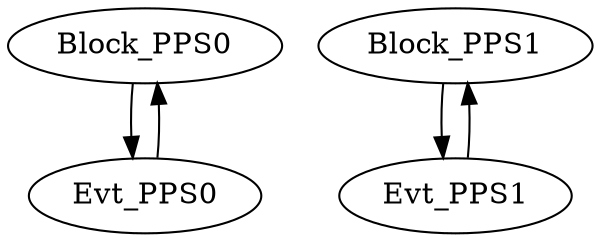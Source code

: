 digraph G {
   name=test1
   Block_PPS0[cpu=0 type=block tperiod=1000000000 pattern=PPS0_TEST patentry=0 patexit=1]
   Evt_PPS0[cpu=0 type=tmsg toffs=0 pattern=PPS0_TEST patentry=1 patexit=0 fid=1 par="0x234" tef=0]
   Evt_PPS0 -> Block_PPS0 -> Evt_PPS0 [type=defdst]
   Block_PPS1[cpu=1 type=blockalign tperiod=1000000000 pattern=PPS1_TEST patentry=0 patexit=1]
   Evt_PPS1[cpu=1 type=tmsg toffs=0 pattern=PPS1_TEST patentry=1 patexit=0 fid=1 par="0x234" tef=0]
   Evt_PPS1 -> Block_PPS1 -> Evt_PPS1 [type=defdst]
}
